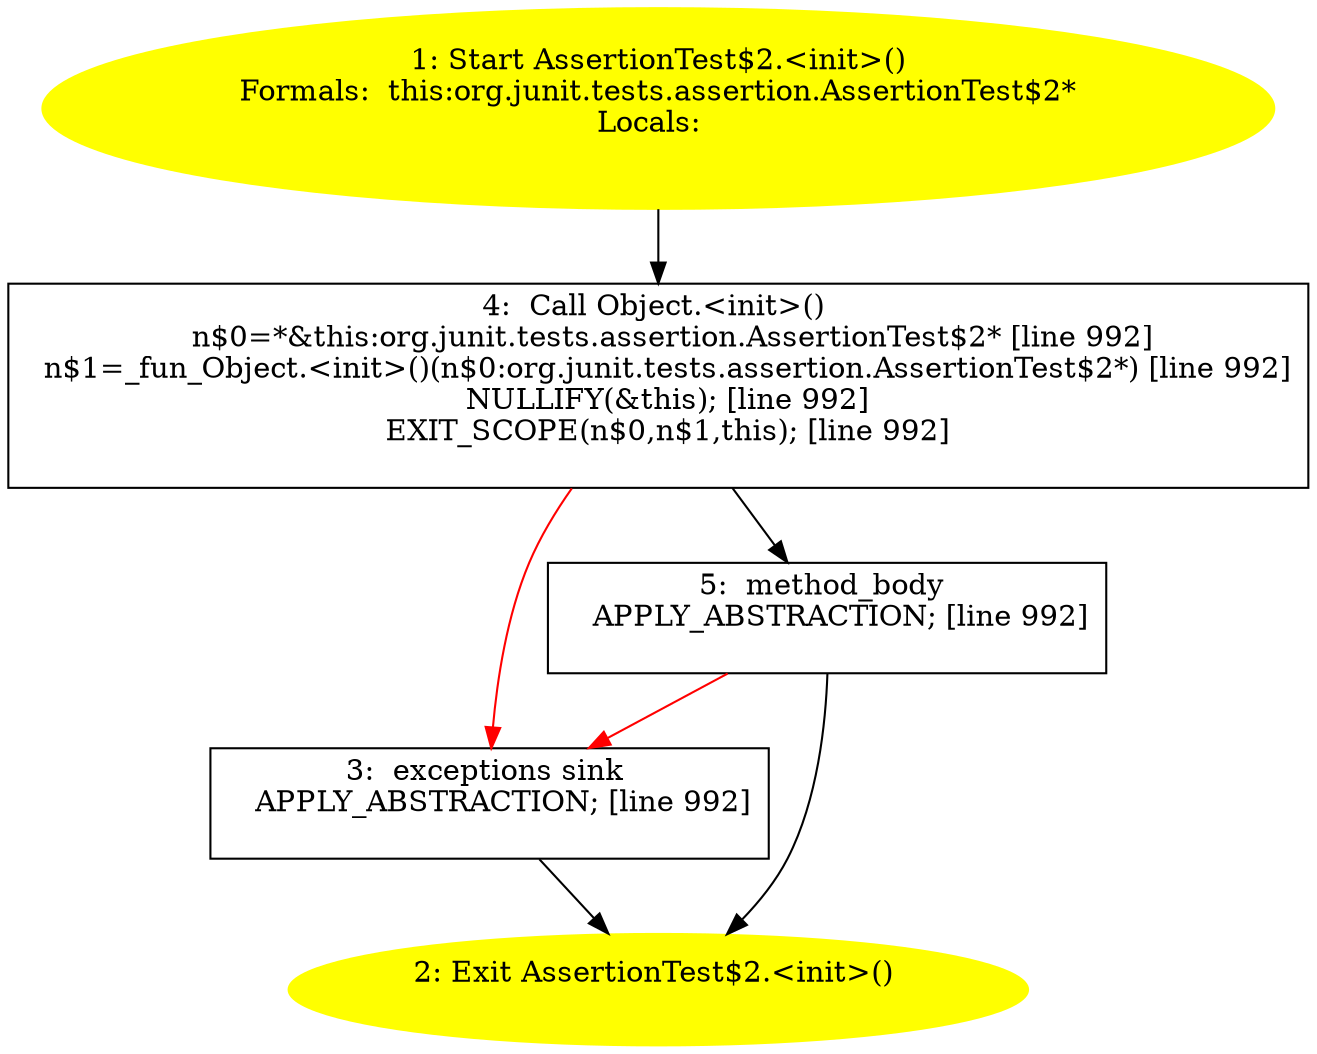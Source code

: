 /* @generated */
digraph cfg {
"org.junit.tests.assertion.AssertionTest$2.<init>().587e3217021dbf543b4e05f375ef07e4_1" [label="1: Start AssertionTest$2.<init>()\nFormals:  this:org.junit.tests.assertion.AssertionTest$2*\nLocals:  \n  " color=yellow style=filled]
	

	 "org.junit.tests.assertion.AssertionTest$2.<init>().587e3217021dbf543b4e05f375ef07e4_1" -> "org.junit.tests.assertion.AssertionTest$2.<init>().587e3217021dbf543b4e05f375ef07e4_4" ;
"org.junit.tests.assertion.AssertionTest$2.<init>().587e3217021dbf543b4e05f375ef07e4_2" [label="2: Exit AssertionTest$2.<init>() \n  " color=yellow style=filled]
	

"org.junit.tests.assertion.AssertionTest$2.<init>().587e3217021dbf543b4e05f375ef07e4_3" [label="3:  exceptions sink \n   APPLY_ABSTRACTION; [line 992]\n " shape="box"]
	

	 "org.junit.tests.assertion.AssertionTest$2.<init>().587e3217021dbf543b4e05f375ef07e4_3" -> "org.junit.tests.assertion.AssertionTest$2.<init>().587e3217021dbf543b4e05f375ef07e4_2" ;
"org.junit.tests.assertion.AssertionTest$2.<init>().587e3217021dbf543b4e05f375ef07e4_4" [label="4:  Call Object.<init>() \n   n$0=*&this:org.junit.tests.assertion.AssertionTest$2* [line 992]\n  n$1=_fun_Object.<init>()(n$0:org.junit.tests.assertion.AssertionTest$2*) [line 992]\n  NULLIFY(&this); [line 992]\n  EXIT_SCOPE(n$0,n$1,this); [line 992]\n " shape="box"]
	

	 "org.junit.tests.assertion.AssertionTest$2.<init>().587e3217021dbf543b4e05f375ef07e4_4" -> "org.junit.tests.assertion.AssertionTest$2.<init>().587e3217021dbf543b4e05f375ef07e4_5" ;
	 "org.junit.tests.assertion.AssertionTest$2.<init>().587e3217021dbf543b4e05f375ef07e4_4" -> "org.junit.tests.assertion.AssertionTest$2.<init>().587e3217021dbf543b4e05f375ef07e4_3" [color="red" ];
"org.junit.tests.assertion.AssertionTest$2.<init>().587e3217021dbf543b4e05f375ef07e4_5" [label="5:  method_body \n   APPLY_ABSTRACTION; [line 992]\n " shape="box"]
	

	 "org.junit.tests.assertion.AssertionTest$2.<init>().587e3217021dbf543b4e05f375ef07e4_5" -> "org.junit.tests.assertion.AssertionTest$2.<init>().587e3217021dbf543b4e05f375ef07e4_2" ;
	 "org.junit.tests.assertion.AssertionTest$2.<init>().587e3217021dbf543b4e05f375ef07e4_5" -> "org.junit.tests.assertion.AssertionTest$2.<init>().587e3217021dbf543b4e05f375ef07e4_3" [color="red" ];
}
